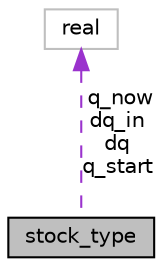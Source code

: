 digraph "stock_type"
{
 // INTERACTIVE_SVG=YES
 // LATEX_PDF_SIZE
  edge [fontname="Helvetica",fontsize="10",labelfontname="Helvetica",labelfontsize="10"];
  node [fontname="Helvetica",fontsize="10",shape=record];
  Node1 [label="stock_type",height=0.2,width=0.4,color="black", fillcolor="grey75", style="filled", fontcolor="black",tooltip="Holds stocks amounts per PE values."];
  Node2 -> Node1 [dir="back",color="darkorchid3",fontsize="10",style="dashed",label=" q_now\ndq_in\ndq\nq_start" ,fontname="Helvetica"];
  Node2 [label="real",height=0.2,width=0.4,color="grey75", fillcolor="white", style="filled",tooltip=" "];
}
